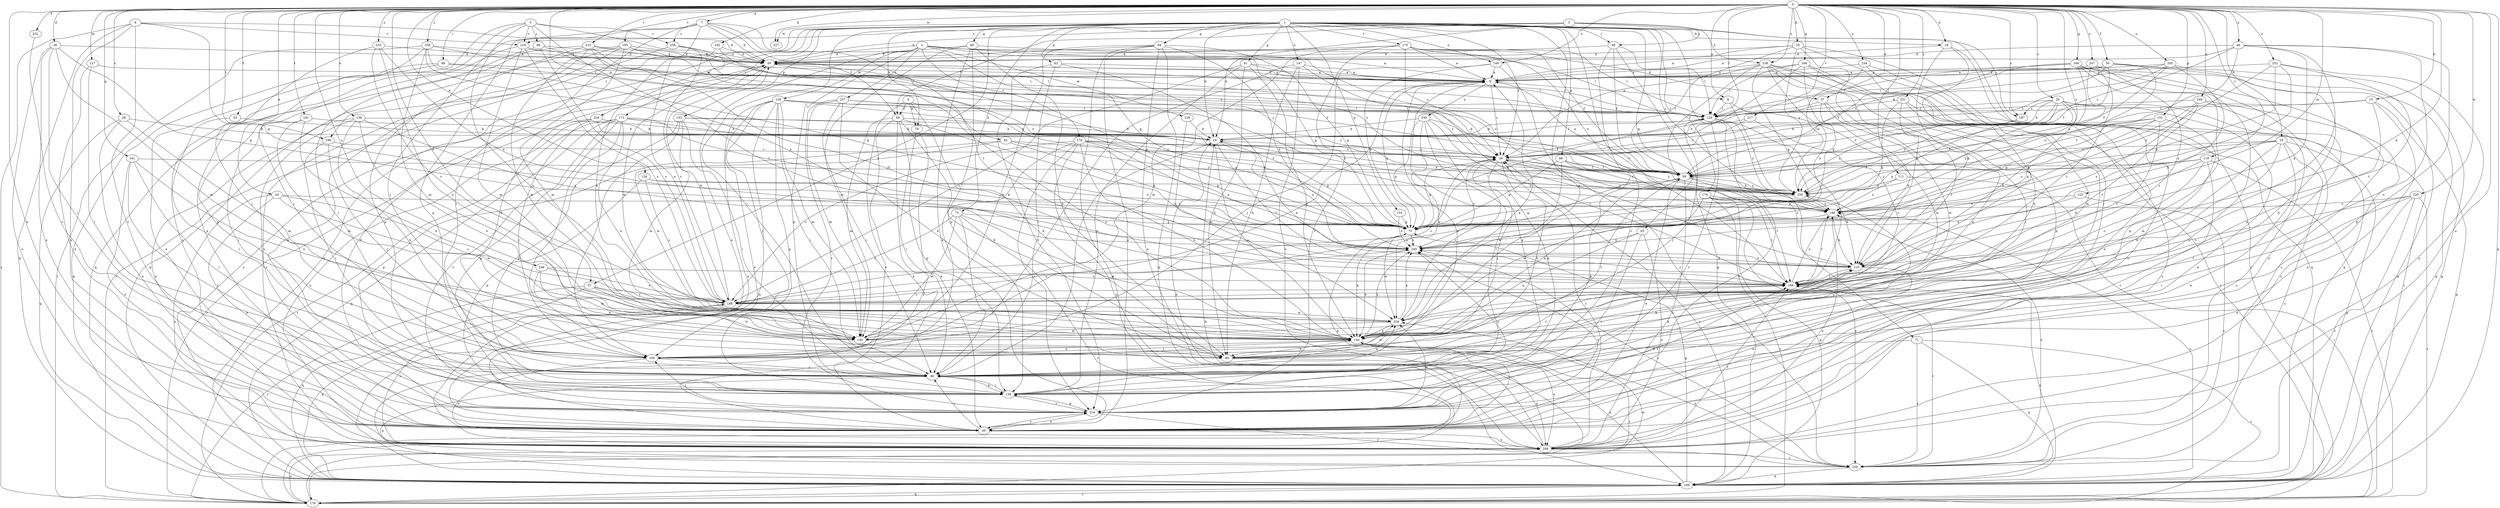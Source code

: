 strict digraph  {
0;
1;
2;
3;
4;
5;
6;
7;
8;
9;
10;
15;
16;
18;
19;
20;
28;
29;
36;
37;
39;
44;
46;
49;
50;
53;
57;
58;
59;
60;
61;
62;
64;
65;
66;
70;
71;
73;
79;
80;
82;
88;
90;
96;
98;
100;
102;
110;
111;
119;
120;
123;
127;
128;
129;
130;
134;
138;
140;
144;
147;
149;
151;
153;
155;
159;
160;
161;
166;
168;
169;
171;
174;
175;
178;
179;
187;
188;
191;
195;
196;
198;
205;
209;
215;
217;
218;
219;
220;
227;
228;
229;
232;
233;
234;
238;
239;
240;
246;
247;
250;
251;
252;
256;
257;
258;
259;
0 -> 7  [label=a];
0 -> 8  [label=a];
0 -> 10  [label=b];
0 -> 15  [label=b];
0 -> 16  [label=b];
0 -> 18  [label=b];
0 -> 20  [label=c];
0 -> 28  [label=c];
0 -> 36  [label=d];
0 -> 37  [label=d];
0 -> 44  [label=e];
0 -> 46  [label=e];
0 -> 49  [label=e];
0 -> 50  [label=f];
0 -> 53  [label=f];
0 -> 57  [label=f];
0 -> 82  [label=i];
0 -> 88  [label=i];
0 -> 102  [label=k];
0 -> 110  [label=k];
0 -> 111  [label=l];
0 -> 119  [label=l];
0 -> 120  [label=l];
0 -> 123  [label=m];
0 -> 127  [label=m];
0 -> 134  [label=n];
0 -> 138  [label=n];
0 -> 144  [label=o];
0 -> 151  [label=p];
0 -> 160  [label=q];
0 -> 161  [label=q];
0 -> 166  [label=q];
0 -> 168  [label=q];
0 -> 169  [label=q];
0 -> 187  [label=s];
0 -> 191  [label=t];
0 -> 195  [label=t];
0 -> 196  [label=t];
0 -> 205  [label=u];
0 -> 209  [label=u];
0 -> 215  [label=v];
0 -> 217  [label=v];
0 -> 220  [label=w];
0 -> 227  [label=w];
0 -> 232  [label=x];
0 -> 233  [label=x];
0 -> 234  [label=x];
0 -> 238  [label=x];
0 -> 246  [label=y];
0 -> 247  [label=y];
0 -> 250  [label=y];
0 -> 251  [label=z];
0 -> 252  [label=z];
0 -> 256  [label=z];
1 -> 18  [label=b];
1 -> 19  [label=b];
1 -> 29  [label=c];
1 -> 57  [label=f];
1 -> 60  [label=g];
1 -> 61  [label=g];
1 -> 62  [label=g];
1 -> 64  [label=g];
1 -> 65  [label=g];
1 -> 66  [label=g];
1 -> 71  [label=h];
1 -> 73  [label=h];
1 -> 79  [label=h];
1 -> 90  [label=i];
1 -> 96  [label=j];
1 -> 140  [label=n];
1 -> 144  [label=o];
1 -> 147  [label=o];
1 -> 153  [label=p];
1 -> 155  [label=p];
1 -> 169  [label=q];
1 -> 171  [label=r];
1 -> 174  [label=r];
1 -> 175  [label=r];
1 -> 187  [label=s];
1 -> 196  [label=t];
1 -> 198  [label=t];
1 -> 227  [label=w];
1 -> 228  [label=w];
1 -> 250  [label=y];
2 -> 37  [label=d];
2 -> 39  [label=d];
2 -> 49  [label=e];
2 -> 70  [label=g];
2 -> 120  [label=l];
2 -> 128  [label=m];
2 -> 129  [label=m];
2 -> 149  [label=o];
2 -> 159  [label=p];
2 -> 178  [label=r];
2 -> 257  [label=z];
3 -> 19  [label=b];
3 -> 39  [label=d];
3 -> 58  [label=f];
3 -> 96  [label=j];
3 -> 179  [label=r];
3 -> 218  [label=v];
3 -> 238  [label=x];
4 -> 49  [label=e];
4 -> 58  [label=f];
4 -> 79  [label=h];
4 -> 80  [label=h];
4 -> 140  [label=n];
5 -> 49  [label=e];
5 -> 70  [label=g];
5 -> 98  [label=j];
5 -> 140  [label=n];
5 -> 198  [label=t];
5 -> 209  [label=u];
5 -> 218  [label=v];
5 -> 258  [label=z];
6 -> 39  [label=d];
6 -> 70  [label=g];
6 -> 169  [label=q];
6 -> 179  [label=r];
6 -> 209  [label=u];
6 -> 218  [label=v];
6 -> 219  [label=v];
7 -> 39  [label=d];
7 -> 58  [label=f];
7 -> 70  [label=g];
7 -> 90  [label=i];
7 -> 100  [label=j];
7 -> 140  [label=n];
7 -> 159  [label=p];
7 -> 198  [label=t];
7 -> 258  [label=z];
8 -> 120  [label=l];
8 -> 229  [label=w];
8 -> 250  [label=y];
9 -> 8  [label=a];
9 -> 29  [label=c];
9 -> 39  [label=d];
9 -> 70  [label=g];
9 -> 239  [label=x];
10 -> 29  [label=c];
10 -> 49  [label=e];
10 -> 90  [label=i];
10 -> 140  [label=n];
10 -> 149  [label=o];
10 -> 169  [label=q];
10 -> 250  [label=y];
10 -> 259  [label=z];
15 -> 49  [label=e];
15 -> 59  [label=f];
15 -> 120  [label=l];
15 -> 140  [label=n];
15 -> 169  [label=q];
16 -> 9  [label=a];
16 -> 39  [label=d];
16 -> 59  [label=f];
16 -> 100  [label=j];
16 -> 110  [label=k];
16 -> 169  [label=q];
16 -> 250  [label=y];
18 -> 39  [label=d];
18 -> 110  [label=k];
18 -> 169  [label=q];
18 -> 198  [label=t];
19 -> 29  [label=c];
19 -> 70  [label=g];
19 -> 90  [label=i];
19 -> 120  [label=l];
19 -> 140  [label=n];
19 -> 198  [label=t];
19 -> 240  [label=x];
20 -> 19  [label=b];
20 -> 29  [label=c];
20 -> 49  [label=e];
20 -> 59  [label=f];
20 -> 110  [label=k];
20 -> 120  [label=l];
20 -> 187  [label=s];
20 -> 250  [label=y];
20 -> 259  [label=z];
28 -> 19  [label=b];
28 -> 49  [label=e];
28 -> 130  [label=m];
28 -> 169  [label=q];
29 -> 59  [label=f];
29 -> 70  [label=g];
29 -> 80  [label=h];
29 -> 100  [label=j];
29 -> 149  [label=o];
29 -> 240  [label=x];
29 -> 250  [label=y];
36 -> 39  [label=d];
36 -> 49  [label=e];
36 -> 70  [label=g];
36 -> 90  [label=i];
36 -> 130  [label=m];
36 -> 209  [label=u];
37 -> 110  [label=k];
37 -> 120  [label=l];
37 -> 140  [label=n];
37 -> 229  [label=w];
39 -> 9  [label=a];
39 -> 70  [label=g];
39 -> 120  [label=l];
39 -> 229  [label=w];
39 -> 259  [label=z];
44 -> 49  [label=e];
44 -> 149  [label=o];
44 -> 188  [label=s];
44 -> 209  [label=u];
44 -> 229  [label=w];
46 -> 9  [label=a];
46 -> 29  [label=c];
46 -> 39  [label=d];
46 -> 59  [label=f];
46 -> 110  [label=k];
46 -> 140  [label=n];
46 -> 159  [label=p];
46 -> 198  [label=t];
49 -> 70  [label=g];
49 -> 90  [label=i];
49 -> 209  [label=u];
49 -> 219  [label=v];
49 -> 240  [label=x];
50 -> 9  [label=a];
50 -> 29  [label=c];
50 -> 59  [label=f];
50 -> 80  [label=h];
50 -> 120  [label=l];
50 -> 149  [label=o];
50 -> 169  [label=q];
53 -> 19  [label=b];
53 -> 90  [label=i];
57 -> 80  [label=h];
57 -> 140  [label=n];
57 -> 169  [label=q];
57 -> 179  [label=r];
57 -> 188  [label=s];
58 -> 19  [label=b];
58 -> 49  [label=e];
58 -> 80  [label=h];
58 -> 130  [label=m];
58 -> 159  [label=p];
58 -> 198  [label=t];
58 -> 259  [label=z];
59 -> 9  [label=a];
59 -> 49  [label=e];
59 -> 110  [label=k];
59 -> 140  [label=n];
59 -> 188  [label=s];
59 -> 198  [label=t];
59 -> 209  [label=u];
59 -> 250  [label=y];
60 -> 9  [label=a];
60 -> 39  [label=d];
60 -> 49  [label=e];
60 -> 80  [label=h];
60 -> 130  [label=m];
60 -> 159  [label=p];
61 -> 9  [label=a];
61 -> 80  [label=h];
61 -> 120  [label=l];
61 -> 140  [label=n];
61 -> 159  [label=p];
61 -> 188  [label=s];
62 -> 9  [label=a];
62 -> 90  [label=i];
62 -> 110  [label=k];
62 -> 219  [label=v];
64 -> 39  [label=d];
64 -> 49  [label=e];
64 -> 70  [label=g];
64 -> 130  [label=m];
64 -> 169  [label=q];
64 -> 179  [label=r];
64 -> 209  [label=u];
64 -> 240  [label=x];
65 -> 140  [label=n];
65 -> 209  [label=u];
65 -> 219  [label=v];
65 -> 240  [label=x];
66 -> 59  [label=f];
66 -> 70  [label=g];
66 -> 159  [label=p];
66 -> 229  [label=w];
66 -> 250  [label=y];
70 -> 120  [label=l];
70 -> 140  [label=n];
70 -> 229  [label=w];
70 -> 240  [label=x];
71 -> 80  [label=h];
71 -> 169  [label=q];
71 -> 179  [label=r];
71 -> 259  [label=z];
73 -> 70  [label=g];
73 -> 90  [label=i];
73 -> 130  [label=m];
73 -> 140  [label=n];
73 -> 179  [label=r];
73 -> 188  [label=s];
79 -> 49  [label=e];
79 -> 90  [label=i];
80 -> 39  [label=d];
80 -> 59  [label=f];
80 -> 110  [label=k];
80 -> 198  [label=t];
80 -> 209  [label=u];
80 -> 229  [label=w];
82 -> 29  [label=c];
82 -> 70  [label=g];
82 -> 159  [label=p];
82 -> 229  [label=w];
82 -> 250  [label=y];
88 -> 9  [label=a];
88 -> 49  [label=e];
88 -> 59  [label=f];
88 -> 169  [label=q];
90 -> 9  [label=a];
90 -> 110  [label=k];
90 -> 159  [label=p];
90 -> 169  [label=q];
90 -> 229  [label=w];
96 -> 39  [label=d];
96 -> 59  [label=f];
96 -> 120  [label=l];
96 -> 169  [label=q];
96 -> 219  [label=v];
98 -> 39  [label=d];
98 -> 90  [label=i];
98 -> 120  [label=l];
98 -> 188  [label=s];
100 -> 90  [label=i];
100 -> 140  [label=n];
100 -> 209  [label=u];
102 -> 39  [label=d];
102 -> 188  [label=s];
102 -> 250  [label=y];
110 -> 29  [label=c];
110 -> 49  [label=e];
110 -> 198  [label=t];
110 -> 240  [label=x];
111 -> 149  [label=o];
111 -> 179  [label=r];
111 -> 250  [label=y];
119 -> 59  [label=f];
119 -> 110  [label=k];
119 -> 179  [label=r];
119 -> 188  [label=s];
119 -> 219  [label=v];
119 -> 250  [label=y];
120 -> 19  [label=b];
120 -> 49  [label=e];
120 -> 100  [label=j];
120 -> 198  [label=t];
120 -> 219  [label=v];
120 -> 250  [label=y];
123 -> 149  [label=o];
123 -> 240  [label=x];
123 -> 259  [label=z];
127 -> 9  [label=a];
127 -> 49  [label=e];
127 -> 90  [label=i];
128 -> 19  [label=b];
128 -> 229  [label=w];
129 -> 29  [label=c];
129 -> 49  [label=e];
129 -> 70  [label=g];
129 -> 90  [label=i];
129 -> 100  [label=j];
129 -> 120  [label=l];
129 -> 130  [label=m];
129 -> 159  [label=p];
129 -> 169  [label=q];
129 -> 209  [label=u];
130 -> 9  [label=a];
134 -> 149  [label=o];
134 -> 159  [label=p];
134 -> 188  [label=s];
134 -> 250  [label=y];
138 -> 19  [label=b];
138 -> 49  [label=e];
138 -> 80  [label=h];
138 -> 140  [label=n];
138 -> 219  [label=v];
138 -> 240  [label=x];
140 -> 9  [label=a];
140 -> 80  [label=h];
140 -> 100  [label=j];
140 -> 179  [label=r];
140 -> 209  [label=u];
140 -> 240  [label=x];
144 -> 9  [label=a];
144 -> 70  [label=g];
144 -> 100  [label=j];
144 -> 259  [label=z];
147 -> 9  [label=a];
147 -> 49  [label=e];
147 -> 80  [label=h];
147 -> 100  [label=j];
147 -> 110  [label=k];
149 -> 70  [label=g];
149 -> 110  [label=k];
149 -> 198  [label=t];
151 -> 19  [label=b];
151 -> 59  [label=f];
151 -> 70  [label=g];
151 -> 130  [label=m];
151 -> 149  [label=o];
151 -> 198  [label=t];
153 -> 19  [label=b];
153 -> 29  [label=c];
153 -> 90  [label=i];
153 -> 100  [label=j];
153 -> 130  [label=m];
153 -> 159  [label=p];
155 -> 70  [label=g];
155 -> 240  [label=x];
159 -> 9  [label=a];
159 -> 90  [label=i];
159 -> 219  [label=v];
159 -> 240  [label=x];
159 -> 250  [label=y];
160 -> 70  [label=g];
160 -> 120  [label=l];
160 -> 198  [label=t];
160 -> 209  [label=u];
160 -> 219  [label=v];
160 -> 240  [label=x];
161 -> 49  [label=e];
161 -> 59  [label=f];
161 -> 90  [label=i];
161 -> 140  [label=n];
161 -> 219  [label=v];
166 -> 9  [label=a];
166 -> 59  [label=f];
166 -> 120  [label=l];
166 -> 159  [label=p];
166 -> 209  [label=u];
166 -> 219  [label=v];
166 -> 240  [label=x];
166 -> 259  [label=z];
168 -> 9  [label=a];
168 -> 29  [label=c];
168 -> 70  [label=g];
168 -> 120  [label=l];
168 -> 130  [label=m];
168 -> 179  [label=r];
169 -> 29  [label=c];
169 -> 70  [label=g];
169 -> 140  [label=n];
169 -> 149  [label=o];
169 -> 179  [label=r];
171 -> 19  [label=b];
171 -> 29  [label=c];
171 -> 100  [label=j];
171 -> 110  [label=k];
171 -> 140  [label=n];
171 -> 159  [label=p];
171 -> 169  [label=q];
171 -> 179  [label=r];
171 -> 219  [label=v];
174 -> 149  [label=o];
174 -> 169  [label=q];
174 -> 179  [label=r];
174 -> 198  [label=t];
174 -> 229  [label=w];
174 -> 259  [label=z];
175 -> 9  [label=a];
175 -> 29  [label=c];
175 -> 39  [label=d];
175 -> 59  [label=f];
175 -> 120  [label=l];
175 -> 130  [label=m];
175 -> 149  [label=o];
175 -> 219  [label=v];
178 -> 29  [label=c];
178 -> 59  [label=f];
178 -> 70  [label=g];
178 -> 100  [label=j];
178 -> 140  [label=n];
178 -> 188  [label=s];
178 -> 209  [label=u];
178 -> 219  [label=v];
178 -> 240  [label=x];
179 -> 19  [label=b];
179 -> 169  [label=q];
179 -> 209  [label=u];
179 -> 229  [label=w];
187 -> 70  [label=g];
187 -> 250  [label=y];
188 -> 29  [label=c];
188 -> 39  [label=d];
188 -> 169  [label=q];
188 -> 229  [label=w];
188 -> 240  [label=x];
191 -> 19  [label=b];
191 -> 100  [label=j];
191 -> 130  [label=m];
191 -> 140  [label=n];
195 -> 39  [label=d];
195 -> 49  [label=e];
195 -> 59  [label=f];
195 -> 120  [label=l];
195 -> 130  [label=m];
195 -> 169  [label=q];
195 -> 209  [label=u];
196 -> 29  [label=c];
196 -> 90  [label=i];
196 -> 100  [label=j];
198 -> 149  [label=o];
198 -> 169  [label=q];
198 -> 188  [label=s];
205 -> 9  [label=a];
205 -> 19  [label=b];
205 -> 29  [label=c];
205 -> 59  [label=f];
205 -> 110  [label=k];
205 -> 169  [label=q];
209 -> 19  [label=b];
209 -> 29  [label=c];
209 -> 149  [label=o];
209 -> 188  [label=s];
209 -> 198  [label=t];
209 -> 259  [label=z];
215 -> 39  [label=d];
215 -> 120  [label=l];
215 -> 130  [label=m];
215 -> 149  [label=o];
215 -> 159  [label=p];
215 -> 169  [label=q];
215 -> 198  [label=t];
217 -> 19  [label=b];
217 -> 29  [label=c];
217 -> 188  [label=s];
218 -> 29  [label=c];
218 -> 39  [label=d];
218 -> 130  [label=m];
218 -> 159  [label=p];
218 -> 188  [label=s];
219 -> 39  [label=d];
219 -> 49  [label=e];
219 -> 100  [label=j];
219 -> 159  [label=p];
219 -> 198  [label=t];
219 -> 229  [label=w];
219 -> 259  [label=z];
220 -> 49  [label=e];
220 -> 90  [label=i];
220 -> 149  [label=o];
220 -> 179  [label=r];
220 -> 198  [label=t];
220 -> 259  [label=z];
228 -> 19  [label=b];
228 -> 59  [label=f];
228 -> 100  [label=j];
228 -> 179  [label=r];
228 -> 209  [label=u];
229 -> 29  [label=c];
229 -> 130  [label=m];
229 -> 140  [label=n];
229 -> 240  [label=x];
232 -> 219  [label=v];
233 -> 39  [label=d];
233 -> 100  [label=j];
233 -> 140  [label=n];
233 -> 188  [label=s];
233 -> 240  [label=x];
234 -> 9  [label=a];
234 -> 49  [label=e];
234 -> 209  [label=u];
234 -> 250  [label=y];
238 -> 9  [label=a];
238 -> 29  [label=c];
238 -> 59  [label=f];
238 -> 70  [label=g];
238 -> 90  [label=i];
238 -> 140  [label=n];
238 -> 159  [label=p];
238 -> 179  [label=r];
238 -> 240  [label=x];
239 -> 19  [label=b];
239 -> 59  [label=f];
239 -> 70  [label=g];
239 -> 90  [label=i];
239 -> 159  [label=p];
239 -> 198  [label=t];
239 -> 229  [label=w];
240 -> 110  [label=k];
240 -> 140  [label=n];
246 -> 80  [label=h];
246 -> 130  [label=m];
246 -> 188  [label=s];
246 -> 198  [label=t];
247 -> 9  [label=a];
247 -> 169  [label=q];
247 -> 188  [label=s];
247 -> 198  [label=t];
247 -> 250  [label=y];
250 -> 19  [label=b];
250 -> 39  [label=d];
250 -> 70  [label=g];
250 -> 149  [label=o];
251 -> 70  [label=g];
251 -> 90  [label=i];
251 -> 120  [label=l];
251 -> 198  [label=t];
251 -> 209  [label=u];
252 -> 9  [label=a];
252 -> 70  [label=g];
252 -> 149  [label=o];
252 -> 198  [label=t];
252 -> 209  [label=u];
252 -> 240  [label=x];
256 -> 9  [label=a];
256 -> 39  [label=d];
256 -> 70  [label=g];
256 -> 100  [label=j];
256 -> 130  [label=m];
256 -> 179  [label=r];
256 -> 240  [label=x];
257 -> 80  [label=h];
257 -> 90  [label=i];
257 -> 120  [label=l];
257 -> 130  [label=m];
257 -> 149  [label=o];
257 -> 219  [label=v];
258 -> 39  [label=d];
258 -> 179  [label=r];
258 -> 188  [label=s];
258 -> 250  [label=y];
259 -> 140  [label=n];
259 -> 149  [label=o];
259 -> 169  [label=q];
259 -> 198  [label=t];
259 -> 240  [label=x];
}
